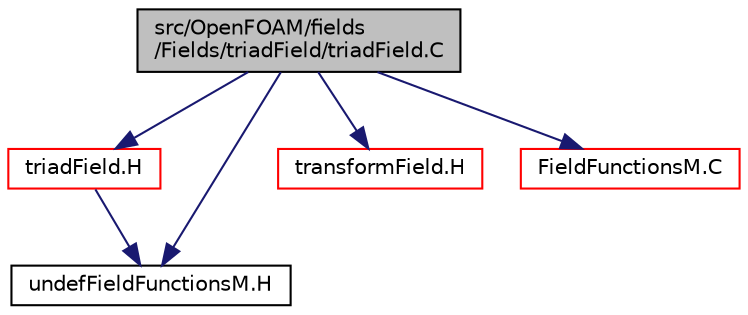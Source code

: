 digraph "src/OpenFOAM/fields/Fields/triadField/triadField.C"
{
  bgcolor="transparent";
  edge [fontname="Helvetica",fontsize="10",labelfontname="Helvetica",labelfontsize="10"];
  node [fontname="Helvetica",fontsize="10",shape=record];
  Node1 [label="src/OpenFOAM/fields\l/Fields/triadField/triadField.C",height=0.2,width=0.4,color="black", fillcolor="grey75", style="filled", fontcolor="black"];
  Node1 -> Node2 [color="midnightblue",fontsize="10",style="solid",fontname="Helvetica"];
  Node2 [label="triadField.H",height=0.2,width=0.4,color="red",URL="$a08123.html"];
  Node2 -> Node3 [color="midnightblue",fontsize="10",style="solid",fontname="Helvetica"];
  Node3 [label="undefFieldFunctionsM.H",height=0.2,width=0.4,color="black",URL="$a08075.html"];
  Node1 -> Node4 [color="midnightblue",fontsize="10",style="solid",fontname="Helvetica"];
  Node4 [label="transformField.H",height=0.2,width=0.4,color="red",URL="$a08118.html",tooltip="Spatial transformation functions for primitive fields. "];
  Node1 -> Node5 [color="midnightblue",fontsize="10",style="solid",fontname="Helvetica"];
  Node5 [label="FieldFunctionsM.C",height=0.2,width=0.4,color="red",URL="$a08068.html"];
  Node1 -> Node3 [color="midnightblue",fontsize="10",style="solid",fontname="Helvetica"];
}
